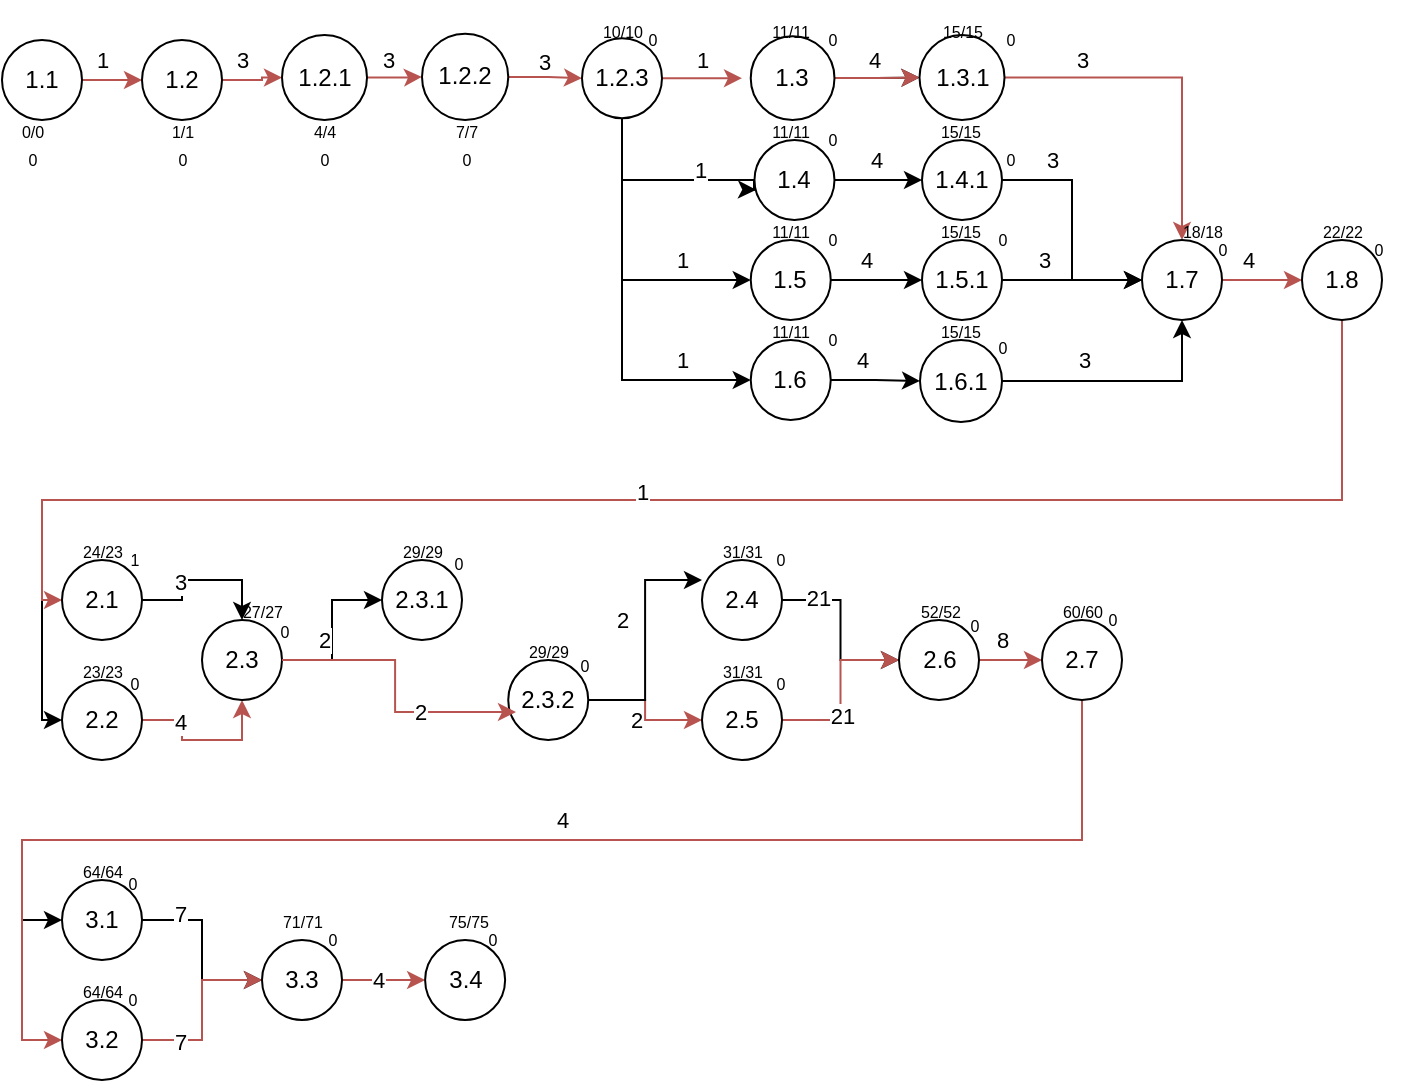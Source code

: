 <mxfile version="24.7.16">
  <diagram name="Página-1" id="_TZk-VBSfBG-fOWsmnnx">
    <mxGraphModel grid="1" page="1" gridSize="10" guides="1" tooltips="1" connect="1" arrows="1" fold="1" pageScale="1" pageWidth="827" pageHeight="1169" math="0" shadow="0">
      <root>
        <mxCell id="0" />
        <mxCell id="1" parent="0" />
        <mxCell id="JfAFxv9XHzVIEhKvCDaF-9" style="edgeStyle=orthogonalEdgeStyle;rounded=0;orthogonalLoop=1;jettySize=auto;html=1;entryX=0;entryY=0.5;entryDx=0;entryDy=0;fillColor=#f8cecc;strokeColor=#b85450;" edge="1" parent="1" source="JfAFxv9XHzVIEhKvCDaF-1" target="JfAFxv9XHzVIEhKvCDaF-2">
          <mxGeometry relative="1" as="geometry" />
        </mxCell>
        <mxCell id="1YkeTyR81IGIItmo_7Jy-1" value="1" style="edgeLabel;html=1;align=center;verticalAlign=middle;resizable=0;points=[];" connectable="0" vertex="1" parent="JfAFxv9XHzVIEhKvCDaF-9">
          <mxGeometry x="0.248" y="1" relative="1" as="geometry">
            <mxPoint x="-1" y="-9" as="offset" />
          </mxGeometry>
        </mxCell>
        <mxCell id="JfAFxv9XHzVIEhKvCDaF-1" value="1.1" style="ellipse;whiteSpace=wrap;html=1;aspect=fixed;" vertex="1" parent="1">
          <mxGeometry x="10" y="10" width="40" height="40" as="geometry" />
        </mxCell>
        <mxCell id="JfAFxv9XHzVIEhKvCDaF-13" style="edgeStyle=orthogonalEdgeStyle;rounded=0;orthogonalLoop=1;jettySize=auto;html=1;entryX=0;entryY=0.5;entryDx=0;entryDy=0;fillColor=#f8cecc;strokeColor=#b85450;" edge="1" parent="1" source="JfAFxv9XHzVIEhKvCDaF-2" target="JfAFxv9XHzVIEhKvCDaF-3">
          <mxGeometry relative="1" as="geometry" />
        </mxCell>
        <mxCell id="1YkeTyR81IGIItmo_7Jy-2" value="3" style="edgeLabel;html=1;align=center;verticalAlign=middle;resizable=0;points=[];" connectable="0" vertex="1" parent="JfAFxv9XHzVIEhKvCDaF-13">
          <mxGeometry x="-0.256" relative="1" as="geometry">
            <mxPoint x="-2" y="-10" as="offset" />
          </mxGeometry>
        </mxCell>
        <mxCell id="JfAFxv9XHzVIEhKvCDaF-2" value="1.2" style="ellipse;whiteSpace=wrap;html=1;aspect=fixed;" vertex="1" parent="1">
          <mxGeometry x="80" y="10" width="40" height="40" as="geometry" />
        </mxCell>
        <mxCell id="JfAFxv9XHzVIEhKvCDaF-11" style="edgeStyle=orthogonalEdgeStyle;rounded=0;orthogonalLoop=1;jettySize=auto;html=1;entryX=0;entryY=0.5;entryDx=0;entryDy=0;fillColor=#f8cecc;strokeColor=#b85450;" edge="1" parent="1" source="JfAFxv9XHzVIEhKvCDaF-3" target="JfAFxv9XHzVIEhKvCDaF-4">
          <mxGeometry relative="1" as="geometry" />
        </mxCell>
        <mxCell id="1YkeTyR81IGIItmo_7Jy-3" value="3" style="edgeLabel;html=1;align=center;verticalAlign=middle;resizable=0;points=[];" connectable="0" vertex="1" parent="JfAFxv9XHzVIEhKvCDaF-11">
          <mxGeometry x="-0.261" y="-1" relative="1" as="geometry">
            <mxPoint y="-10" as="offset" />
          </mxGeometry>
        </mxCell>
        <mxCell id="JfAFxv9XHzVIEhKvCDaF-3" value="1.2.1" style="ellipse;whiteSpace=wrap;html=1;aspect=fixed;" vertex="1" parent="1">
          <mxGeometry x="150" y="7.5" width="42.5" height="42.5" as="geometry" />
        </mxCell>
        <mxCell id="1YkeTyR81IGIItmo_7Jy-7" style="edgeStyle=orthogonalEdgeStyle;rounded=0;orthogonalLoop=1;jettySize=auto;html=1;entryX=0;entryY=0.5;entryDx=0;entryDy=0;fillColor=#f8cecc;strokeColor=#b85450;" edge="1" parent="1" source="JfAFxv9XHzVIEhKvCDaF-4" target="1YkeTyR81IGIItmo_7Jy-6">
          <mxGeometry relative="1" as="geometry" />
        </mxCell>
        <mxCell id="1YkeTyR81IGIItmo_7Jy-54" value="3" style="edgeLabel;html=1;align=center;verticalAlign=middle;resizable=0;points=[];" connectable="0" vertex="1" parent="1YkeTyR81IGIItmo_7Jy-7">
          <mxGeometry x="0.042" y="6" relative="1" as="geometry">
            <mxPoint x="-2" y="-2" as="offset" />
          </mxGeometry>
        </mxCell>
        <mxCell id="JfAFxv9XHzVIEhKvCDaF-4" value="1.2.2" style="ellipse;whiteSpace=wrap;html=1;aspect=fixed;" vertex="1" parent="1">
          <mxGeometry x="220" y="6.88" width="43.12" height="43.12" as="geometry" />
        </mxCell>
        <mxCell id="JfAFxv9XHzVIEhKvCDaF-26" style="edgeStyle=orthogonalEdgeStyle;rounded=0;orthogonalLoop=1;jettySize=auto;html=1;" edge="1" parent="1" source="JfAFxv9XHzVIEhKvCDaF-5" target="JfAFxv9XHzVIEhKvCDaF-20">
          <mxGeometry relative="1" as="geometry" />
        </mxCell>
        <mxCell id="JfAFxv9XHzVIEhKvCDaF-28" style="edgeStyle=orthogonalEdgeStyle;rounded=0;orthogonalLoop=1;jettySize=auto;html=1;entryX=0;entryY=0.5;entryDx=0;entryDy=0;" edge="1" parent="1" source="JfAFxv9XHzVIEhKvCDaF-6" target="JfAFxv9XHzVIEhKvCDaF-27">
          <mxGeometry relative="1" as="geometry" />
        </mxCell>
        <mxCell id="1YkeTyR81IGIItmo_7Jy-19" value="4" style="edgeLabel;html=1;align=center;verticalAlign=middle;resizable=0;points=[];" connectable="0" vertex="1" parent="JfAFxv9XHzVIEhKvCDaF-28">
          <mxGeometry x="-0.061" y="1" relative="1" as="geometry">
            <mxPoint y="-9" as="offset" />
          </mxGeometry>
        </mxCell>
        <mxCell id="JfAFxv9XHzVIEhKvCDaF-6" value="1.4" style="ellipse;whiteSpace=wrap;html=1;aspect=fixed;" vertex="1" parent="1">
          <mxGeometry x="386.24" y="60" width="40" height="40" as="geometry" />
        </mxCell>
        <mxCell id="JfAFxv9XHzVIEhKvCDaF-24" style="edgeStyle=orthogonalEdgeStyle;rounded=0;orthogonalLoop=1;jettySize=auto;html=1;entryX=0;entryY=0.5;entryDx=0;entryDy=0;" edge="1" parent="1" source="JfAFxv9XHzVIEhKvCDaF-7" target="JfAFxv9XHzVIEhKvCDaF-21">
          <mxGeometry relative="1" as="geometry" />
        </mxCell>
        <mxCell id="1YkeTyR81IGIItmo_7Jy-20" value="4" style="edgeLabel;html=1;align=center;verticalAlign=middle;resizable=0;points=[];" connectable="0" vertex="1" parent="JfAFxv9XHzVIEhKvCDaF-24">
          <mxGeometry x="-0.259" y="1" relative="1" as="geometry">
            <mxPoint y="-9" as="offset" />
          </mxGeometry>
        </mxCell>
        <mxCell id="JfAFxv9XHzVIEhKvCDaF-7" value="1.5" style="ellipse;whiteSpace=wrap;html=1;aspect=fixed;" vertex="1" parent="1">
          <mxGeometry x="384.37" y="110" width="40" height="40" as="geometry" />
        </mxCell>
        <mxCell id="JfAFxv9XHzVIEhKvCDaF-25" style="edgeStyle=orthogonalEdgeStyle;rounded=0;orthogonalLoop=1;jettySize=auto;html=1;entryX=0;entryY=0.5;entryDx=0;entryDy=0;" edge="1" parent="1" source="JfAFxv9XHzVIEhKvCDaF-18" target="JfAFxv9XHzVIEhKvCDaF-22">
          <mxGeometry relative="1" as="geometry" />
        </mxCell>
        <mxCell id="1YkeTyR81IGIItmo_7Jy-21" value="4" style="edgeLabel;html=1;align=center;verticalAlign=middle;resizable=0;points=[];" connectable="0" vertex="1" parent="JfAFxv9XHzVIEhKvCDaF-25">
          <mxGeometry x="-0.312" relative="1" as="geometry">
            <mxPoint y="-10" as="offset" />
          </mxGeometry>
        </mxCell>
        <mxCell id="JfAFxv9XHzVIEhKvCDaF-18" value="1.6" style="ellipse;whiteSpace=wrap;html=1;aspect=fixed;" vertex="1" parent="1">
          <mxGeometry x="384.37" y="160" width="40" height="40" as="geometry" />
        </mxCell>
        <mxCell id="JfAFxv9XHzVIEhKvCDaF-30" style="edgeStyle=orthogonalEdgeStyle;rounded=0;orthogonalLoop=1;jettySize=auto;html=1;entryX=0.5;entryY=0;entryDx=0;entryDy=0;fillColor=#f8cecc;strokeColor=#b85450;" edge="1" parent="1" source="JfAFxv9XHzVIEhKvCDaF-20" target="JfAFxv9XHzVIEhKvCDaF-29">
          <mxGeometry relative="1" as="geometry" />
        </mxCell>
        <mxCell id="1YkeTyR81IGIItmo_7Jy-22" value="3" style="edgeLabel;html=1;align=center;verticalAlign=middle;resizable=0;points=[];" connectable="0" vertex="1" parent="JfAFxv9XHzVIEhKvCDaF-30">
          <mxGeometry x="-0.541" relative="1" as="geometry">
            <mxPoint x="-1" y="-9" as="offset" />
          </mxGeometry>
        </mxCell>
        <mxCell id="JfAFxv9XHzVIEhKvCDaF-32" style="edgeStyle=orthogonalEdgeStyle;rounded=0;orthogonalLoop=1;jettySize=auto;html=1;entryX=0;entryY=0.5;entryDx=0;entryDy=0;" edge="1" parent="1" source="JfAFxv9XHzVIEhKvCDaF-21" target="JfAFxv9XHzVIEhKvCDaF-29">
          <mxGeometry relative="1" as="geometry" />
        </mxCell>
        <mxCell id="1YkeTyR81IGIItmo_7Jy-24" value="3" style="edgeLabel;html=1;align=center;verticalAlign=middle;resizable=0;points=[];" connectable="0" vertex="1" parent="JfAFxv9XHzVIEhKvCDaF-32">
          <mxGeometry x="-0.323" y="1" relative="1" as="geometry">
            <mxPoint x="-3" y="-9" as="offset" />
          </mxGeometry>
        </mxCell>
        <mxCell id="JfAFxv9XHzVIEhKvCDaF-21" value="1.5.1" style="ellipse;whiteSpace=wrap;html=1;aspect=fixed;" vertex="1" parent="1">
          <mxGeometry x="470" y="110" width="40" height="40" as="geometry" />
        </mxCell>
        <mxCell id="JfAFxv9XHzVIEhKvCDaF-33" style="edgeStyle=orthogonalEdgeStyle;rounded=0;orthogonalLoop=1;jettySize=auto;html=1;" edge="1" parent="1" source="JfAFxv9XHzVIEhKvCDaF-22" target="JfAFxv9XHzVIEhKvCDaF-29">
          <mxGeometry relative="1" as="geometry" />
        </mxCell>
        <mxCell id="1YkeTyR81IGIItmo_7Jy-25" value="3" style="edgeLabel;html=1;align=center;verticalAlign=middle;resizable=0;points=[];" connectable="0" vertex="1" parent="JfAFxv9XHzVIEhKvCDaF-33">
          <mxGeometry x="-0.378" y="2" relative="1" as="geometry">
            <mxPoint x="3" y="-9" as="offset" />
          </mxGeometry>
        </mxCell>
        <mxCell id="JfAFxv9XHzVIEhKvCDaF-22" value="1.6.1" style="ellipse;whiteSpace=wrap;html=1;aspect=fixed;" vertex="1" parent="1">
          <mxGeometry x="469" y="160" width="41" height="41" as="geometry" />
        </mxCell>
        <mxCell id="JfAFxv9XHzVIEhKvCDaF-31" style="edgeStyle=orthogonalEdgeStyle;rounded=0;orthogonalLoop=1;jettySize=auto;html=1;entryX=0;entryY=0.5;entryDx=0;entryDy=0;" edge="1" parent="1" source="JfAFxv9XHzVIEhKvCDaF-27" target="JfAFxv9XHzVIEhKvCDaF-29">
          <mxGeometry relative="1" as="geometry" />
        </mxCell>
        <mxCell id="1YkeTyR81IGIItmo_7Jy-23" value="3" style="edgeLabel;html=1;align=center;verticalAlign=middle;resizable=0;points=[];" connectable="0" vertex="1" parent="JfAFxv9XHzVIEhKvCDaF-31">
          <mxGeometry x="-0.594" y="1" relative="1" as="geometry">
            <mxPoint y="-9" as="offset" />
          </mxGeometry>
        </mxCell>
        <mxCell id="JfAFxv9XHzVIEhKvCDaF-27" value="1.4.1" style="ellipse;whiteSpace=wrap;html=1;aspect=fixed;" vertex="1" parent="1">
          <mxGeometry x="470" y="60" width="40" height="40" as="geometry" />
        </mxCell>
        <mxCell id="JfAFxv9XHzVIEhKvCDaF-42" style="edgeStyle=orthogonalEdgeStyle;rounded=0;orthogonalLoop=1;jettySize=auto;html=1;entryX=0;entryY=0.5;entryDx=0;entryDy=0;fillColor=#f8cecc;strokeColor=#b85450;" edge="1" parent="1" source="JfAFxv9XHzVIEhKvCDaF-29" target="JfAFxv9XHzVIEhKvCDaF-34">
          <mxGeometry relative="1" as="geometry" />
        </mxCell>
        <mxCell id="1YkeTyR81IGIItmo_7Jy-26" value="4" style="edgeLabel;html=1;align=center;verticalAlign=middle;resizable=0;points=[];" connectable="0" vertex="1" parent="JfAFxv9XHzVIEhKvCDaF-42">
          <mxGeometry x="-0.385" y="2" relative="1" as="geometry">
            <mxPoint y="-8" as="offset" />
          </mxGeometry>
        </mxCell>
        <mxCell id="JfAFxv9XHzVIEhKvCDaF-29" value="1.7" style="ellipse;whiteSpace=wrap;html=1;aspect=fixed;" vertex="1" parent="1">
          <mxGeometry x="580" y="110" width="40" height="40" as="geometry" />
        </mxCell>
        <mxCell id="JfAFxv9XHzVIEhKvCDaF-46" style="edgeStyle=orthogonalEdgeStyle;rounded=0;orthogonalLoop=1;jettySize=auto;html=1;" edge="1" parent="1" source="JfAFxv9XHzVIEhKvCDaF-34" target="JfAFxv9XHzVIEhKvCDaF-45">
          <mxGeometry relative="1" as="geometry">
            <Array as="points">
              <mxPoint x="680" y="240" />
              <mxPoint x="30" y="240" />
            </Array>
          </mxGeometry>
        </mxCell>
        <mxCell id="JfAFxv9XHzVIEhKvCDaF-47" style="edgeStyle=orthogonalEdgeStyle;rounded=0;orthogonalLoop=1;jettySize=auto;html=1;entryX=0;entryY=0.5;entryDx=0;entryDy=0;fillColor=#f8cecc;strokeColor=#b85450;" edge="1" parent="1" source="JfAFxv9XHzVIEhKvCDaF-34" target="JfAFxv9XHzVIEhKvCDaF-43">
          <mxGeometry relative="1" as="geometry">
            <Array as="points">
              <mxPoint x="680" y="240" />
              <mxPoint x="30" y="240" />
              <mxPoint x="30" y="290" />
            </Array>
          </mxGeometry>
        </mxCell>
        <mxCell id="1YkeTyR81IGIItmo_7Jy-27" value="1" style="edgeLabel;html=1;align=center;verticalAlign=middle;resizable=0;points=[];" connectable="0" vertex="1" parent="JfAFxv9XHzVIEhKvCDaF-47">
          <mxGeometry x="-0.055" y="-4" relative="1" as="geometry">
            <mxPoint x="-62" as="offset" />
          </mxGeometry>
        </mxCell>
        <mxCell id="JfAFxv9XHzVIEhKvCDaF-34" value="1.8" style="ellipse;whiteSpace=wrap;html=1;aspect=fixed;" vertex="1" parent="1">
          <mxGeometry x="660" y="110" width="40" height="40" as="geometry" />
        </mxCell>
        <mxCell id="JfAFxv9XHzVIEhKvCDaF-39" value="" style="edgeStyle=orthogonalEdgeStyle;rounded=0;orthogonalLoop=1;jettySize=auto;html=1;entryX=0;entryY=0.5;entryDx=0;entryDy=0;fillColor=#f8cecc;strokeColor=#b85450;" edge="1" parent="1" source="JfAFxv9XHzVIEhKvCDaF-5" target="JfAFxv9XHzVIEhKvCDaF-20">
          <mxGeometry relative="1" as="geometry">
            <mxPoint x="345" y="31" as="sourcePoint" />
            <mxPoint x="499" y="95" as="targetPoint" />
          </mxGeometry>
        </mxCell>
        <mxCell id="1YkeTyR81IGIItmo_7Jy-18" value="4" style="edgeLabel;html=1;align=center;verticalAlign=middle;resizable=0;points=[];" connectable="0" vertex="1" parent="JfAFxv9XHzVIEhKvCDaF-39">
          <mxGeometry x="-0.071" y="-2" relative="1" as="geometry">
            <mxPoint y="-11" as="offset" />
          </mxGeometry>
        </mxCell>
        <mxCell id="JfAFxv9XHzVIEhKvCDaF-20" value="1.3.1" style="ellipse;whiteSpace=wrap;html=1;aspect=fixed;" vertex="1" parent="1">
          <mxGeometry x="468.75" y="7.5" width="42.5" height="42.5" as="geometry" />
        </mxCell>
        <mxCell id="JfAFxv9XHzVIEhKvCDaF-49" style="edgeStyle=orthogonalEdgeStyle;rounded=0;orthogonalLoop=1;jettySize=auto;html=1;entryX=0.5;entryY=0;entryDx=0;entryDy=0;" edge="1" parent="1" source="JfAFxv9XHzVIEhKvCDaF-43" target="JfAFxv9XHzVIEhKvCDaF-48">
          <mxGeometry relative="1" as="geometry" />
        </mxCell>
        <mxCell id="1YkeTyR81IGIItmo_7Jy-29" value="3" style="edgeLabel;html=1;align=center;verticalAlign=middle;resizable=0;points=[];" connectable="0" vertex="1" parent="JfAFxv9XHzVIEhKvCDaF-49">
          <mxGeometry x="-0.278" y="1" relative="1" as="geometry">
            <mxPoint as="offset" />
          </mxGeometry>
        </mxCell>
        <mxCell id="JfAFxv9XHzVIEhKvCDaF-43" value="2.1" style="ellipse;whiteSpace=wrap;html=1;aspect=fixed;" vertex="1" parent="1">
          <mxGeometry x="40" y="270" width="40" height="40" as="geometry" />
        </mxCell>
        <mxCell id="JfAFxv9XHzVIEhKvCDaF-50" style="edgeStyle=orthogonalEdgeStyle;rounded=0;orthogonalLoop=1;jettySize=auto;html=1;entryX=0.5;entryY=1;entryDx=0;entryDy=0;fillColor=#f8cecc;strokeColor=#b85450;" edge="1" parent="1" source="JfAFxv9XHzVIEhKvCDaF-45" target="JfAFxv9XHzVIEhKvCDaF-48">
          <mxGeometry relative="1" as="geometry" />
        </mxCell>
        <mxCell id="1YkeTyR81IGIItmo_7Jy-30" value="4" style="edgeLabel;html=1;align=center;verticalAlign=middle;resizable=0;points=[];" connectable="0" vertex="1" parent="JfAFxv9XHzVIEhKvCDaF-50">
          <mxGeometry x="-0.482" y="-1" relative="1" as="geometry">
            <mxPoint as="offset" />
          </mxGeometry>
        </mxCell>
        <mxCell id="JfAFxv9XHzVIEhKvCDaF-45" value="2.2" style="ellipse;whiteSpace=wrap;html=1;aspect=fixed;" vertex="1" parent="1">
          <mxGeometry x="40" y="330" width="40" height="40" as="geometry" />
        </mxCell>
        <mxCell id="JfAFxv9XHzVIEhKvCDaF-52" style="edgeStyle=orthogonalEdgeStyle;rounded=0;orthogonalLoop=1;jettySize=auto;html=1;entryX=0;entryY=0.5;entryDx=0;entryDy=0;" edge="1" parent="1" source="JfAFxv9XHzVIEhKvCDaF-48" target="JfAFxv9XHzVIEhKvCDaF-51">
          <mxGeometry relative="1" as="geometry" />
        </mxCell>
        <mxCell id="JfAFxv9XHzVIEhKvCDaF-48" value="2.3" style="ellipse;whiteSpace=wrap;html=1;aspect=fixed;" vertex="1" parent="1">
          <mxGeometry x="110" y="300" width="40" height="40" as="geometry" />
        </mxCell>
        <mxCell id="JfAFxv9XHzVIEhKvCDaF-51" value="2.3.1" style="ellipse;whiteSpace=wrap;html=1;aspect=fixed;" vertex="1" parent="1">
          <mxGeometry x="200" y="270" width="40" height="40" as="geometry" />
        </mxCell>
        <mxCell id="1YkeTyR81IGIItmo_7Jy-38" style="edgeStyle=orthogonalEdgeStyle;rounded=0;orthogonalLoop=1;jettySize=auto;html=1;entryX=0;entryY=0.5;entryDx=0;entryDy=0;fillColor=#f8cecc;strokeColor=#b85450;" edge="1" parent="1" source="JfAFxv9XHzVIEhKvCDaF-53" target="JfAFxv9XHzVIEhKvCDaF-58">
          <mxGeometry relative="1" as="geometry" />
        </mxCell>
        <mxCell id="1YkeTyR81IGIItmo_7Jy-39" value="2" style="edgeLabel;html=1;align=center;verticalAlign=middle;resizable=0;points=[];" connectable="0" vertex="1" parent="1YkeTyR81IGIItmo_7Jy-38">
          <mxGeometry x="-0.296" y="-1" relative="1" as="geometry">
            <mxPoint y="9" as="offset" />
          </mxGeometry>
        </mxCell>
        <mxCell id="JfAFxv9XHzVIEhKvCDaF-53" value="2.3.2" style="ellipse;whiteSpace=wrap;html=1;aspect=fixed;" vertex="1" parent="1">
          <mxGeometry x="263.12" y="320" width="40" height="40" as="geometry" />
        </mxCell>
        <mxCell id="JfAFxv9XHzVIEhKvCDaF-54" style="edgeStyle=orthogonalEdgeStyle;rounded=0;orthogonalLoop=1;jettySize=auto;html=1;entryX=0.097;entryY=0.65;entryDx=0;entryDy=0;entryPerimeter=0;fillColor=#f8cecc;strokeColor=#b85450;" edge="1" parent="1" source="JfAFxv9XHzVIEhKvCDaF-48" target="JfAFxv9XHzVIEhKvCDaF-53">
          <mxGeometry relative="1" as="geometry" />
        </mxCell>
        <mxCell id="1YkeTyR81IGIItmo_7Jy-31" value="2" style="edgeLabel;html=1;align=center;verticalAlign=middle;resizable=0;points=[];" connectable="0" vertex="1" parent="JfAFxv9XHzVIEhKvCDaF-54">
          <mxGeometry x="-0.596" y="2" relative="1" as="geometry">
            <mxPoint x="-8" y="-8" as="offset" />
          </mxGeometry>
        </mxCell>
        <mxCell id="1YkeTyR81IGIItmo_7Jy-45" value="2" style="edgeLabel;html=1;align=center;verticalAlign=middle;resizable=0;points=[];" connectable="0" vertex="1" parent="JfAFxv9XHzVIEhKvCDaF-54">
          <mxGeometry x="0.322" relative="1" as="geometry">
            <mxPoint as="offset" />
          </mxGeometry>
        </mxCell>
        <mxCell id="JfAFxv9XHzVIEhKvCDaF-62" style="edgeStyle=orthogonalEdgeStyle;rounded=0;orthogonalLoop=1;jettySize=auto;html=1;entryX=0;entryY=0.5;entryDx=0;entryDy=0;" edge="1" parent="1" source="JfAFxv9XHzVIEhKvCDaF-57" target="JfAFxv9XHzVIEhKvCDaF-61">
          <mxGeometry relative="1" as="geometry" />
        </mxCell>
        <mxCell id="1YkeTyR81IGIItmo_7Jy-42" value="21" style="edgeLabel;html=1;align=center;verticalAlign=middle;resizable=0;points=[];" connectable="0" vertex="1" parent="JfAFxv9XHzVIEhKvCDaF-62">
          <mxGeometry x="-0.597" y="1" relative="1" as="geometry">
            <mxPoint as="offset" />
          </mxGeometry>
        </mxCell>
        <mxCell id="JfAFxv9XHzVIEhKvCDaF-57" value="2.4" style="ellipse;whiteSpace=wrap;html=1;aspect=fixed;" vertex="1" parent="1">
          <mxGeometry x="360" y="270" width="40" height="40" as="geometry" />
        </mxCell>
        <mxCell id="JfAFxv9XHzVIEhKvCDaF-64" style="edgeStyle=orthogonalEdgeStyle;rounded=0;orthogonalLoop=1;jettySize=auto;html=1;entryX=0;entryY=0.5;entryDx=0;entryDy=0;fillColor=#f8cecc;strokeColor=#b85450;" edge="1" parent="1" source="JfAFxv9XHzVIEhKvCDaF-58" target="JfAFxv9XHzVIEhKvCDaF-61">
          <mxGeometry relative="1" as="geometry" />
        </mxCell>
        <mxCell id="1YkeTyR81IGIItmo_7Jy-43" value="21" style="edgeLabel;html=1;align=center;verticalAlign=middle;resizable=0;points=[];" connectable="0" vertex="1" parent="JfAFxv9XHzVIEhKvCDaF-64">
          <mxGeometry x="-0.278" relative="1" as="geometry">
            <mxPoint as="offset" />
          </mxGeometry>
        </mxCell>
        <mxCell id="JfAFxv9XHzVIEhKvCDaF-58" value="2.5" style="ellipse;whiteSpace=wrap;html=1;aspect=fixed;" vertex="1" parent="1">
          <mxGeometry x="360" y="330" width="40" height="40" as="geometry" />
        </mxCell>
        <mxCell id="JfAFxv9XHzVIEhKvCDaF-66" style="edgeStyle=orthogonalEdgeStyle;rounded=0;orthogonalLoop=1;jettySize=auto;html=1;entryX=0;entryY=0.5;entryDx=0;entryDy=0;fillColor=#f8cecc;strokeColor=#b85450;" edge="1" parent="1" source="JfAFxv9XHzVIEhKvCDaF-61" target="JfAFxv9XHzVIEhKvCDaF-65">
          <mxGeometry relative="1" as="geometry" />
        </mxCell>
        <mxCell id="1YkeTyR81IGIItmo_7Jy-44" value="8" style="edgeLabel;html=1;align=center;verticalAlign=middle;resizable=0;points=[];" connectable="0" vertex="1" parent="JfAFxv9XHzVIEhKvCDaF-66">
          <mxGeometry x="-0.545" relative="1" as="geometry">
            <mxPoint y="-10" as="offset" />
          </mxGeometry>
        </mxCell>
        <mxCell id="JfAFxv9XHzVIEhKvCDaF-61" value="2.6" style="ellipse;whiteSpace=wrap;html=1;aspect=fixed;" vertex="1" parent="1">
          <mxGeometry x="458.5" y="300" width="40" height="40" as="geometry" />
        </mxCell>
        <mxCell id="JfAFxv9XHzVIEhKvCDaF-70" style="edgeStyle=orthogonalEdgeStyle;rounded=0;orthogonalLoop=1;jettySize=auto;html=1;entryX=0;entryY=0.5;entryDx=0;entryDy=0;" edge="1" parent="1" source="JfAFxv9XHzVIEhKvCDaF-65" target="JfAFxv9XHzVIEhKvCDaF-67">
          <mxGeometry relative="1" as="geometry">
            <Array as="points">
              <mxPoint x="550" y="410" />
              <mxPoint x="20" y="410" />
              <mxPoint x="20" y="450" />
            </Array>
          </mxGeometry>
        </mxCell>
        <mxCell id="JfAFxv9XHzVIEhKvCDaF-71" style="edgeStyle=orthogonalEdgeStyle;rounded=0;orthogonalLoop=1;jettySize=auto;html=1;entryX=0;entryY=0.5;entryDx=0;entryDy=0;fillColor=#f8cecc;strokeColor=#b85450;" edge="1" parent="1" source="JfAFxv9XHzVIEhKvCDaF-65" target="JfAFxv9XHzVIEhKvCDaF-68">
          <mxGeometry relative="1" as="geometry">
            <Array as="points">
              <mxPoint x="550" y="410" />
              <mxPoint x="20" y="410" />
              <mxPoint x="20" y="510" />
            </Array>
          </mxGeometry>
        </mxCell>
        <mxCell id="1YkeTyR81IGIItmo_7Jy-46" value="4" style="edgeLabel;html=1;align=center;verticalAlign=middle;resizable=0;points=[];" connectable="0" vertex="1" parent="JfAFxv9XHzVIEhKvCDaF-71">
          <mxGeometry x="-0.074" y="-1" relative="1" as="geometry">
            <mxPoint x="3" y="-9" as="offset" />
          </mxGeometry>
        </mxCell>
        <mxCell id="JfAFxv9XHzVIEhKvCDaF-65" value="2.7" style="ellipse;whiteSpace=wrap;html=1;aspect=fixed;" vertex="1" parent="1">
          <mxGeometry x="530" y="300" width="40" height="40" as="geometry" />
        </mxCell>
        <mxCell id="JfAFxv9XHzVIEhKvCDaF-72" style="edgeStyle=orthogonalEdgeStyle;rounded=0;orthogonalLoop=1;jettySize=auto;html=1;entryX=0;entryY=0.5;entryDx=0;entryDy=0;" edge="1" parent="1" source="JfAFxv9XHzVIEhKvCDaF-67" target="JfAFxv9XHzVIEhKvCDaF-69">
          <mxGeometry relative="1" as="geometry" />
        </mxCell>
        <mxCell id="1YkeTyR81IGIItmo_7Jy-47" value="7" style="edgeLabel;html=1;align=center;verticalAlign=middle;resizable=0;points=[];" connectable="0" vertex="1" parent="JfAFxv9XHzVIEhKvCDaF-72">
          <mxGeometry x="-0.589" y="3" relative="1" as="geometry">
            <mxPoint as="offset" />
          </mxGeometry>
        </mxCell>
        <mxCell id="JfAFxv9XHzVIEhKvCDaF-67" value="3.1" style="ellipse;whiteSpace=wrap;html=1;aspect=fixed;" vertex="1" parent="1">
          <mxGeometry x="40" y="430" width="40" height="40" as="geometry" />
        </mxCell>
        <mxCell id="JfAFxv9XHzVIEhKvCDaF-73" style="edgeStyle=orthogonalEdgeStyle;rounded=0;orthogonalLoop=1;jettySize=auto;html=1;entryX=0;entryY=0.5;entryDx=0;entryDy=0;fillColor=#f8cecc;strokeColor=#b85450;" edge="1" parent="1" source="JfAFxv9XHzVIEhKvCDaF-68" target="JfAFxv9XHzVIEhKvCDaF-69">
          <mxGeometry relative="1" as="geometry" />
        </mxCell>
        <mxCell id="1YkeTyR81IGIItmo_7Jy-48" value="7" style="edgeLabel;html=1;align=center;verticalAlign=middle;resizable=0;points=[];" connectable="0" vertex="1" parent="JfAFxv9XHzVIEhKvCDaF-73">
          <mxGeometry x="-0.573" y="-1" relative="1" as="geometry">
            <mxPoint as="offset" />
          </mxGeometry>
        </mxCell>
        <mxCell id="JfAFxv9XHzVIEhKvCDaF-68" value="3.2" style="ellipse;whiteSpace=wrap;html=1;aspect=fixed;" vertex="1" parent="1">
          <mxGeometry x="40" y="490" width="40" height="40" as="geometry" />
        </mxCell>
        <mxCell id="JfAFxv9XHzVIEhKvCDaF-75" style="edgeStyle=orthogonalEdgeStyle;rounded=0;orthogonalLoop=1;jettySize=auto;html=1;entryX=0;entryY=0.5;entryDx=0;entryDy=0;fillColor=#f8cecc;strokeColor=#b85450;" edge="1" parent="1" source="JfAFxv9XHzVIEhKvCDaF-69" target="JfAFxv9XHzVIEhKvCDaF-74">
          <mxGeometry relative="1" as="geometry" />
        </mxCell>
        <mxCell id="1YkeTyR81IGIItmo_7Jy-49" value="4" style="edgeLabel;html=1;align=center;verticalAlign=middle;resizable=0;points=[];" connectable="0" vertex="1" parent="JfAFxv9XHzVIEhKvCDaF-75">
          <mxGeometry x="-0.142" relative="1" as="geometry">
            <mxPoint as="offset" />
          </mxGeometry>
        </mxCell>
        <mxCell id="JfAFxv9XHzVIEhKvCDaF-69" value="3.3" style="ellipse;whiteSpace=wrap;html=1;aspect=fixed;" vertex="1" parent="1">
          <mxGeometry x="140" y="460" width="40" height="40" as="geometry" />
        </mxCell>
        <mxCell id="JfAFxv9XHzVIEhKvCDaF-74" value="3.4" style="ellipse;whiteSpace=wrap;html=1;aspect=fixed;" vertex="1" parent="1">
          <mxGeometry x="221.56" y="460" width="40" height="40" as="geometry" />
        </mxCell>
        <mxCell id="JfAFxv9XHzVIEhKvCDaF-5" value="1.3" style="ellipse;whiteSpace=wrap;html=1;aspect=fixed;" vertex="1" parent="1">
          <mxGeometry x="384.37" y="8.13" width="41.87" height="41.87" as="geometry" />
        </mxCell>
        <mxCell id="1YkeTyR81IGIItmo_7Jy-9" style="edgeStyle=orthogonalEdgeStyle;rounded=0;orthogonalLoop=1;jettySize=auto;html=1;fillColor=#f8cecc;strokeColor=#b85450;" edge="1" parent="1" source="1YkeTyR81IGIItmo_7Jy-6">
          <mxGeometry relative="1" as="geometry">
            <mxPoint x="380.0" y="29.07" as="targetPoint" />
          </mxGeometry>
        </mxCell>
        <mxCell id="1YkeTyR81IGIItmo_7Jy-10" value="1" style="edgeLabel;html=1;align=center;verticalAlign=middle;resizable=0;points=[];" connectable="0" vertex="1" parent="1YkeTyR81IGIItmo_7Jy-9">
          <mxGeometry x="0.043" relative="1" as="geometry">
            <mxPoint x="-1" y="-10" as="offset" />
          </mxGeometry>
        </mxCell>
        <mxCell id="1YkeTyR81IGIItmo_7Jy-13" style="edgeStyle=orthogonalEdgeStyle;rounded=0;orthogonalLoop=1;jettySize=auto;html=1;entryX=0;entryY=0.5;entryDx=0;entryDy=0;" edge="1" parent="1" source="1YkeTyR81IGIItmo_7Jy-6" target="JfAFxv9XHzVIEhKvCDaF-7">
          <mxGeometry relative="1" as="geometry">
            <Array as="points">
              <mxPoint x="320" y="130" />
            </Array>
          </mxGeometry>
        </mxCell>
        <mxCell id="1YkeTyR81IGIItmo_7Jy-15" value="1" style="edgeLabel;html=1;align=center;verticalAlign=middle;resizable=0;points=[];" connectable="0" vertex="1" parent="1YkeTyR81IGIItmo_7Jy-13">
          <mxGeometry x="0.511" y="3" relative="1" as="geometry">
            <mxPoint x="1" y="-7" as="offset" />
          </mxGeometry>
        </mxCell>
        <mxCell id="1YkeTyR81IGIItmo_7Jy-14" style="edgeStyle=orthogonalEdgeStyle;rounded=0;orthogonalLoop=1;jettySize=auto;html=1;entryX=0;entryY=0.5;entryDx=0;entryDy=0;" edge="1" parent="1" source="1YkeTyR81IGIItmo_7Jy-6" target="JfAFxv9XHzVIEhKvCDaF-18">
          <mxGeometry relative="1" as="geometry">
            <Array as="points">
              <mxPoint x="320" y="180" />
            </Array>
          </mxGeometry>
        </mxCell>
        <mxCell id="1YkeTyR81IGIItmo_7Jy-16" value="1" style="edgeLabel;html=1;align=center;verticalAlign=middle;resizable=0;points=[];" connectable="0" vertex="1" parent="1YkeTyR81IGIItmo_7Jy-14">
          <mxGeometry x="0.651" y="2" relative="1" as="geometry">
            <mxPoint y="-8" as="offset" />
          </mxGeometry>
        </mxCell>
        <mxCell id="1YkeTyR81IGIItmo_7Jy-6" value="1.2.3" style="ellipse;whiteSpace=wrap;html=1;aspect=fixed;" vertex="1" parent="1">
          <mxGeometry x="300" y="9.07" width="40" height="40" as="geometry" />
        </mxCell>
        <mxCell id="1YkeTyR81IGIItmo_7Jy-12" value="1" style="edgeStyle=orthogonalEdgeStyle;rounded=0;orthogonalLoop=1;jettySize=auto;html=1;entryX=0.02;entryY=0.623;entryDx=0;entryDy=0;entryPerimeter=0;" edge="1" parent="1" source="1YkeTyR81IGIItmo_7Jy-6" target="JfAFxv9XHzVIEhKvCDaF-6">
          <mxGeometry x="0.355" y="5" relative="1" as="geometry">
            <Array as="points">
              <mxPoint x="320" y="80" />
              <mxPoint x="386" y="80" />
            </Array>
            <mxPoint as="offset" />
          </mxGeometry>
        </mxCell>
        <mxCell id="1YkeTyR81IGIItmo_7Jy-40" style="edgeStyle=orthogonalEdgeStyle;rounded=0;orthogonalLoop=1;jettySize=auto;html=1;entryX=0;entryY=0.25;entryDx=0;entryDy=0;entryPerimeter=0;" edge="1" parent="1" source="JfAFxv9XHzVIEhKvCDaF-53" target="JfAFxv9XHzVIEhKvCDaF-57">
          <mxGeometry relative="1" as="geometry" />
        </mxCell>
        <mxCell id="1YkeTyR81IGIItmo_7Jy-41" value="2" style="edgeLabel;html=1;align=center;verticalAlign=middle;resizable=0;points=[];" connectable="0" vertex="1" parent="1YkeTyR81IGIItmo_7Jy-40">
          <mxGeometry x="0.117" relative="1" as="geometry">
            <mxPoint x="-12" y="-3" as="offset" />
          </mxGeometry>
        </mxCell>
        <mxCell id="1YkeTyR81IGIItmo_7Jy-50" value="&lt;font style=&quot;font-size: 8px;&quot;&gt;0/0&lt;/font&gt;" style="text;html=1;align=center;verticalAlign=middle;resizable=0;points=[];autosize=1;strokeColor=none;fillColor=none;" vertex="1" parent="1">
          <mxGeometry x="10" y="40" width="30" height="30" as="geometry" />
        </mxCell>
        <mxCell id="1YkeTyR81IGIItmo_7Jy-51" value="&lt;font style=&quot;font-size: 8px;&quot;&gt;1/1&lt;/font&gt;" style="text;html=1;align=center;verticalAlign=middle;resizable=0;points=[];autosize=1;strokeColor=none;fillColor=none;" vertex="1" parent="1">
          <mxGeometry x="85" y="40" width="30" height="30" as="geometry" />
        </mxCell>
        <mxCell id="1YkeTyR81IGIItmo_7Jy-52" value="&lt;font style=&quot;font-size: 8px;&quot;&gt;4/4&lt;/font&gt;" style="text;html=1;align=center;verticalAlign=middle;resizable=0;points=[];autosize=1;strokeColor=none;fillColor=none;" vertex="1" parent="1">
          <mxGeometry x="156.25" y="40" width="30" height="30" as="geometry" />
        </mxCell>
        <mxCell id="1YkeTyR81IGIItmo_7Jy-53" value="&lt;font style=&quot;font-size: 8px;&quot;&gt;7/7&lt;/font&gt;" style="text;html=1;align=center;verticalAlign=middle;resizable=0;points=[];autosize=1;strokeColor=none;fillColor=none;" vertex="1" parent="1">
          <mxGeometry x="226.56" y="40" width="30" height="30" as="geometry" />
        </mxCell>
        <mxCell id="1YkeTyR81IGIItmo_7Jy-55" value="&lt;font style=&quot;font-size: 8px;&quot;&gt;10/10&lt;/font&gt;" style="text;html=1;align=center;verticalAlign=middle;resizable=0;points=[];autosize=1;strokeColor=none;fillColor=none;" vertex="1" parent="1">
          <mxGeometry x="300" y="-10" width="40" height="30" as="geometry" />
        </mxCell>
        <mxCell id="1YkeTyR81IGIItmo_7Jy-56" value="&lt;font style=&quot;font-size: 8px;&quot;&gt;11/11&lt;/font&gt;" style="text;html=1;align=center;verticalAlign=middle;resizable=0;points=[];autosize=1;strokeColor=none;fillColor=none;" vertex="1" parent="1">
          <mxGeometry x="384.37" y="-10" width="40" height="30" as="geometry" />
        </mxCell>
        <mxCell id="1YkeTyR81IGIItmo_7Jy-57" value="&lt;font style=&quot;font-size: 8px;&quot;&gt;11/11&lt;/font&gt;" style="text;html=1;align=center;verticalAlign=middle;resizable=0;points=[];autosize=1;strokeColor=none;fillColor=none;" vertex="1" parent="1">
          <mxGeometry x="384.37" y="40" width="40" height="30" as="geometry" />
        </mxCell>
        <mxCell id="1YkeTyR81IGIItmo_7Jy-58" value="&lt;font style=&quot;font-size: 8px;&quot;&gt;11/11&lt;/font&gt;" style="text;html=1;align=center;verticalAlign=middle;resizable=0;points=[];autosize=1;strokeColor=none;fillColor=none;" vertex="1" parent="1">
          <mxGeometry x="384.37" y="90" width="40" height="30" as="geometry" />
        </mxCell>
        <mxCell id="1YkeTyR81IGIItmo_7Jy-59" value="&lt;font style=&quot;font-size: 8px;&quot;&gt;11/11&lt;/font&gt;" style="text;html=1;align=center;verticalAlign=middle;resizable=0;points=[];autosize=1;strokeColor=none;fillColor=none;" vertex="1" parent="1">
          <mxGeometry x="384.37" y="140" width="40" height="30" as="geometry" />
        </mxCell>
        <mxCell id="1YkeTyR81IGIItmo_7Jy-60" value="&lt;font style=&quot;font-size: 8px;&quot;&gt;15/15&lt;/font&gt;" style="text;html=1;align=center;verticalAlign=middle;resizable=0;points=[];autosize=1;strokeColor=none;fillColor=none;" vertex="1" parent="1">
          <mxGeometry x="470" y="-10" width="40" height="30" as="geometry" />
        </mxCell>
        <mxCell id="1YkeTyR81IGIItmo_7Jy-61" value="&lt;font style=&quot;font-size: 8px;&quot;&gt;15/15&lt;/font&gt;" style="text;html=1;align=center;verticalAlign=middle;resizable=0;points=[];autosize=1;strokeColor=none;fillColor=none;" vertex="1" parent="1">
          <mxGeometry x="468.75" y="40" width="40" height="30" as="geometry" />
        </mxCell>
        <mxCell id="1YkeTyR81IGIItmo_7Jy-62" value="&lt;font style=&quot;font-size: 8px;&quot;&gt;15/15&lt;/font&gt;" style="text;html=1;align=center;verticalAlign=middle;resizable=0;points=[];autosize=1;strokeColor=none;fillColor=none;" vertex="1" parent="1">
          <mxGeometry x="468.75" y="90" width="40" height="30" as="geometry" />
        </mxCell>
        <mxCell id="1YkeTyR81IGIItmo_7Jy-63" value="&lt;font style=&quot;font-size: 8px;&quot;&gt;15/15&lt;/font&gt;" style="text;html=1;align=center;verticalAlign=middle;resizable=0;points=[];autosize=1;strokeColor=none;fillColor=none;" vertex="1" parent="1">
          <mxGeometry x="468.75" y="140" width="40" height="30" as="geometry" />
        </mxCell>
        <mxCell id="1YkeTyR81IGIItmo_7Jy-64" value="&lt;font style=&quot;font-size: 8px;&quot;&gt;18/18&lt;/font&gt;" style="text;html=1;align=center;verticalAlign=middle;resizable=0;points=[];autosize=1;strokeColor=none;fillColor=none;" vertex="1" parent="1">
          <mxGeometry x="590" y="90" width="40" height="30" as="geometry" />
        </mxCell>
        <mxCell id="1YkeTyR81IGIItmo_7Jy-65" value="&lt;font style=&quot;font-size: 8px;&quot;&gt;22/22&lt;/font&gt;" style="text;html=1;align=center;verticalAlign=middle;resizable=0;points=[];autosize=1;strokeColor=none;fillColor=none;" vertex="1" parent="1">
          <mxGeometry x="660" y="90" width="40" height="30" as="geometry" />
        </mxCell>
        <mxCell id="1YkeTyR81IGIItmo_7Jy-66" value="&lt;span style=&quot;font-size: 8px;&quot;&gt;24/23&lt;/span&gt;" style="text;html=1;align=center;verticalAlign=middle;resizable=0;points=[];autosize=1;strokeColor=none;fillColor=none;" vertex="1" parent="1">
          <mxGeometry x="40" y="250" width="40" height="30" as="geometry" />
        </mxCell>
        <mxCell id="1YkeTyR81IGIItmo_7Jy-67" value="&lt;font style=&quot;font-size: 8px;&quot;&gt;23/23&lt;/font&gt;" style="text;html=1;align=center;verticalAlign=middle;resizable=0;points=[];autosize=1;strokeColor=none;fillColor=none;" vertex="1" parent="1">
          <mxGeometry x="40" y="310" width="40" height="30" as="geometry" />
        </mxCell>
        <mxCell id="1YkeTyR81IGIItmo_7Jy-68" value="&lt;span style=&quot;font-size: 8px;&quot;&gt;27/27&lt;/span&gt;" style="text;html=1;align=center;verticalAlign=middle;resizable=0;points=[];autosize=1;strokeColor=none;fillColor=none;" vertex="1" parent="1">
          <mxGeometry x="120" y="280" width="40" height="30" as="geometry" />
        </mxCell>
        <mxCell id="1YkeTyR81IGIItmo_7Jy-69" value="&lt;span style=&quot;font-size: 8px;&quot;&gt;29/29&lt;/span&gt;" style="text;html=1;align=center;verticalAlign=middle;resizable=0;points=[];autosize=1;strokeColor=none;fillColor=none;" vertex="1" parent="1">
          <mxGeometry x="200" y="250" width="40" height="30" as="geometry" />
        </mxCell>
        <mxCell id="1YkeTyR81IGIItmo_7Jy-70" value="&lt;span style=&quot;font-size: 8px;&quot;&gt;29/29&lt;/span&gt;" style="text;html=1;align=center;verticalAlign=middle;resizable=0;points=[];autosize=1;strokeColor=none;fillColor=none;" vertex="1" parent="1">
          <mxGeometry x="263.12" y="300" width="40" height="30" as="geometry" />
        </mxCell>
        <mxCell id="1YkeTyR81IGIItmo_7Jy-71" value="&lt;span style=&quot;font-size: 8px;&quot;&gt;31/31&lt;/span&gt;" style="text;html=1;align=center;verticalAlign=middle;resizable=0;points=[];autosize=1;strokeColor=none;fillColor=none;" vertex="1" parent="1">
          <mxGeometry x="360" y="250" width="40" height="30" as="geometry" />
        </mxCell>
        <mxCell id="1YkeTyR81IGIItmo_7Jy-72" value="&lt;span style=&quot;font-size: 8px;&quot;&gt;31/31&lt;/span&gt;" style="text;html=1;align=center;verticalAlign=middle;resizable=0;points=[];autosize=1;strokeColor=none;fillColor=none;" vertex="1" parent="1">
          <mxGeometry x="360" y="310" width="40" height="30" as="geometry" />
        </mxCell>
        <mxCell id="1YkeTyR81IGIItmo_7Jy-73" value="&lt;span style=&quot;font-size: 8px;&quot;&gt;52/52&lt;/span&gt;" style="text;html=1;align=center;verticalAlign=middle;resizable=0;points=[];autosize=1;strokeColor=none;fillColor=none;" vertex="1" parent="1">
          <mxGeometry x="458.5" y="280" width="40" height="30" as="geometry" />
        </mxCell>
        <mxCell id="1YkeTyR81IGIItmo_7Jy-74" value="&lt;span style=&quot;font-size: 8px;&quot;&gt;60/60&lt;/span&gt;" style="text;html=1;align=center;verticalAlign=middle;resizable=0;points=[];autosize=1;strokeColor=none;fillColor=none;" vertex="1" parent="1">
          <mxGeometry x="530" y="280" width="40" height="30" as="geometry" />
        </mxCell>
        <mxCell id="1YkeTyR81IGIItmo_7Jy-75" value="&lt;span style=&quot;font-size: 8px;&quot;&gt;64/64&lt;/span&gt;" style="text;html=1;align=center;verticalAlign=middle;resizable=0;points=[];autosize=1;strokeColor=none;fillColor=none;" vertex="1" parent="1">
          <mxGeometry x="40" y="410" width="40" height="30" as="geometry" />
        </mxCell>
        <mxCell id="1YkeTyR81IGIItmo_7Jy-76" value="&lt;span style=&quot;font-size: 8px;&quot;&gt;64/64&lt;/span&gt;" style="text;html=1;align=center;verticalAlign=middle;resizable=0;points=[];autosize=1;strokeColor=none;fillColor=none;" vertex="1" parent="1">
          <mxGeometry x="40" y="470" width="40" height="30" as="geometry" />
        </mxCell>
        <mxCell id="1YkeTyR81IGIItmo_7Jy-77" value="&lt;span style=&quot;font-size: 8px;&quot;&gt;71/71&lt;/span&gt;" style="text;html=1;align=center;verticalAlign=middle;resizable=0;points=[];autosize=1;strokeColor=none;fillColor=none;" vertex="1" parent="1">
          <mxGeometry x="140" y="435" width="40" height="30" as="geometry" />
        </mxCell>
        <mxCell id="1YkeTyR81IGIItmo_7Jy-78" value="&lt;span style=&quot;font-size: 8px;&quot;&gt;75/75&lt;/span&gt;" style="text;html=1;align=center;verticalAlign=middle;resizable=0;points=[];autosize=1;strokeColor=none;fillColor=none;" vertex="1" parent="1">
          <mxGeometry x="223.12" y="435" width="40" height="30" as="geometry" />
        </mxCell>
        <mxCell id="z2k_7jXKvmVWs2d7WAhr-1" value="&lt;div style=&quot;font-size: 8px;&quot;&gt;0&lt;/div&gt;" style="text;html=1;align=center;verticalAlign=middle;resizable=0;points=[];autosize=1;strokeColor=none;fillColor=none;" vertex="1" parent="1">
          <mxGeometry x="10" y="60" width="30" height="20" as="geometry" />
        </mxCell>
        <mxCell id="z2k_7jXKvmVWs2d7WAhr-2" value="&lt;div style=&quot;font-size: 8px;&quot;&gt;0&lt;/div&gt;" style="text;html=1;align=center;verticalAlign=middle;resizable=0;points=[];autosize=1;strokeColor=none;fillColor=none;" vertex="1" parent="1">
          <mxGeometry x="85" y="60" width="30" height="20" as="geometry" />
        </mxCell>
        <mxCell id="z2k_7jXKvmVWs2d7WAhr-3" value="&lt;div style=&quot;font-size: 8px;&quot;&gt;0&lt;/div&gt;" style="text;html=1;align=center;verticalAlign=middle;resizable=0;points=[];autosize=1;strokeColor=none;fillColor=none;" vertex="1" parent="1">
          <mxGeometry x="156.25" y="60" width="30" height="20" as="geometry" />
        </mxCell>
        <mxCell id="z2k_7jXKvmVWs2d7WAhr-4" value="&lt;div style=&quot;font-size: 8px;&quot;&gt;0&lt;/div&gt;" style="text;html=1;align=center;verticalAlign=middle;resizable=0;points=[];autosize=1;strokeColor=none;fillColor=none;" vertex="1" parent="1">
          <mxGeometry x="226.56" y="60" width="30" height="20" as="geometry" />
        </mxCell>
        <mxCell id="z2k_7jXKvmVWs2d7WAhr-5" value="&lt;div style=&quot;font-size: 8px;&quot;&gt;0&lt;/div&gt;" style="text;html=1;align=center;verticalAlign=middle;resizable=0;points=[];autosize=1;strokeColor=none;fillColor=none;" vertex="1" parent="1">
          <mxGeometry x="320" width="30" height="20" as="geometry" />
        </mxCell>
        <mxCell id="z2k_7jXKvmVWs2d7WAhr-6" value="&lt;div style=&quot;font-size: 8px;&quot;&gt;0&lt;/div&gt;" style="text;html=1;align=center;verticalAlign=middle;resizable=0;points=[];autosize=1;strokeColor=none;fillColor=none;" vertex="1" parent="1">
          <mxGeometry x="410" width="30" height="20" as="geometry" />
        </mxCell>
        <mxCell id="z2k_7jXKvmVWs2d7WAhr-7" value="&lt;div style=&quot;font-size: 8px;&quot;&gt;0&lt;/div&gt;" style="text;html=1;align=center;verticalAlign=middle;resizable=0;points=[];autosize=1;strokeColor=none;fillColor=none;" vertex="1" parent="1">
          <mxGeometry x="410" y="50" width="30" height="20" as="geometry" />
        </mxCell>
        <mxCell id="z2k_7jXKvmVWs2d7WAhr-8" value="&lt;div style=&quot;font-size: 8px;&quot;&gt;0&lt;/div&gt;" style="text;html=1;align=center;verticalAlign=middle;resizable=0;points=[];autosize=1;strokeColor=none;fillColor=none;" vertex="1" parent="1">
          <mxGeometry x="410" y="150" width="30" height="20" as="geometry" />
        </mxCell>
        <mxCell id="z2k_7jXKvmVWs2d7WAhr-9" value="&lt;div style=&quot;font-size: 8px;&quot;&gt;0&lt;/div&gt;" style="text;html=1;align=center;verticalAlign=middle;resizable=0;points=[];autosize=1;strokeColor=none;fillColor=none;" vertex="1" parent="1">
          <mxGeometry x="410" y="100" width="30" height="20" as="geometry" />
        </mxCell>
        <mxCell id="z2k_7jXKvmVWs2d7WAhr-10" value="&lt;div style=&quot;font-size: 8px;&quot;&gt;0&lt;/div&gt;" style="text;html=1;align=center;verticalAlign=middle;resizable=0;points=[];autosize=1;strokeColor=none;fillColor=none;" vertex="1" parent="1">
          <mxGeometry x="498.5" y="60" width="30" height="20" as="geometry" />
        </mxCell>
        <mxCell id="z2k_7jXKvmVWs2d7WAhr-11" value="&lt;div style=&quot;font-size: 8px;&quot;&gt;0&lt;/div&gt;" style="text;html=1;align=center;verticalAlign=middle;resizable=0;points=[];autosize=1;strokeColor=none;fillColor=none;" vertex="1" parent="1">
          <mxGeometry x="498.5" width="30" height="20" as="geometry" />
        </mxCell>
        <mxCell id="z2k_7jXKvmVWs2d7WAhr-12" value="&lt;div style=&quot;font-size: 8px;&quot;&gt;0&lt;/div&gt;" style="text;html=1;align=center;verticalAlign=middle;resizable=0;points=[];autosize=1;strokeColor=none;fillColor=none;" vertex="1" parent="1">
          <mxGeometry x="494.5" y="154" width="30" height="20" as="geometry" />
        </mxCell>
        <mxCell id="z2k_7jXKvmVWs2d7WAhr-13" value="&lt;div style=&quot;font-size: 8px;&quot;&gt;0&lt;/div&gt;" style="text;html=1;align=center;verticalAlign=middle;resizable=0;points=[];autosize=1;strokeColor=none;fillColor=none;" vertex="1" parent="1">
          <mxGeometry x="494.5" y="100" width="30" height="20" as="geometry" />
        </mxCell>
        <mxCell id="z2k_7jXKvmVWs2d7WAhr-14" value="&lt;div style=&quot;font-size: 8px;&quot;&gt;0&lt;/div&gt;" style="text;html=1;align=center;verticalAlign=middle;resizable=0;points=[];autosize=1;strokeColor=none;fillColor=none;" vertex="1" parent="1">
          <mxGeometry x="605" y="105" width="30" height="20" as="geometry" />
        </mxCell>
        <mxCell id="z2k_7jXKvmVWs2d7WAhr-15" value="&lt;div style=&quot;font-size: 8px;&quot;&gt;0&lt;/div&gt;" style="text;html=1;align=center;verticalAlign=middle;resizable=0;points=[];autosize=1;strokeColor=none;fillColor=none;" vertex="1" parent="1">
          <mxGeometry x="683" y="105" width="30" height="20" as="geometry" />
        </mxCell>
        <mxCell id="z2k_7jXKvmVWs2d7WAhr-16" value="&lt;div style=&quot;font-size: 8px;&quot;&gt;0&lt;/div&gt;" style="text;html=1;align=center;verticalAlign=middle;resizable=0;points=[];autosize=1;strokeColor=none;fillColor=none;" vertex="1" parent="1">
          <mxGeometry x="61" y="322" width="30" height="20" as="geometry" />
        </mxCell>
        <mxCell id="z2k_7jXKvmVWs2d7WAhr-17" value="&lt;div style=&quot;font-size: 8px;&quot;&gt;1&lt;/div&gt;" style="text;html=1;align=center;verticalAlign=middle;resizable=0;points=[];autosize=1;strokeColor=none;fillColor=none;" vertex="1" parent="1">
          <mxGeometry x="61" y="260" width="30" height="20" as="geometry" />
        </mxCell>
        <mxCell id="z2k_7jXKvmVWs2d7WAhr-18" value="&lt;div style=&quot;font-size: 8px;&quot;&gt;0&lt;/div&gt;" style="text;html=1;align=center;verticalAlign=middle;resizable=0;points=[];autosize=1;strokeColor=none;fillColor=none;" vertex="1" parent="1">
          <mxGeometry x="136" y="296" width="30" height="20" as="geometry" />
        </mxCell>
        <mxCell id="z2k_7jXKvmVWs2d7WAhr-19" value="&lt;div style=&quot;font-size: 8px;&quot;&gt;0&lt;/div&gt;" style="text;html=1;align=center;verticalAlign=middle;resizable=0;points=[];autosize=1;strokeColor=none;fillColor=none;" vertex="1" parent="1">
          <mxGeometry x="223.12" y="262" width="30" height="20" as="geometry" />
        </mxCell>
        <mxCell id="z2k_7jXKvmVWs2d7WAhr-20" value="&lt;div style=&quot;font-size: 8px;&quot;&gt;0&lt;/div&gt;" style="text;html=1;align=center;verticalAlign=middle;resizable=0;points=[];autosize=1;strokeColor=none;fillColor=none;" vertex="1" parent="1">
          <mxGeometry x="286" y="313" width="30" height="20" as="geometry" />
        </mxCell>
        <mxCell id="z2k_7jXKvmVWs2d7WAhr-21" value="&lt;div style=&quot;font-size: 8px;&quot;&gt;0&lt;/div&gt;" style="text;html=1;align=center;verticalAlign=middle;resizable=0;points=[];autosize=1;strokeColor=none;fillColor=none;" vertex="1" parent="1">
          <mxGeometry x="384" y="260" width="30" height="20" as="geometry" />
        </mxCell>
        <mxCell id="z2k_7jXKvmVWs2d7WAhr-22" value="&lt;div style=&quot;font-size: 8px;&quot;&gt;0&lt;/div&gt;" style="text;html=1;align=center;verticalAlign=middle;resizable=0;points=[];autosize=1;strokeColor=none;fillColor=none;" vertex="1" parent="1">
          <mxGeometry x="384" y="322" width="30" height="20" as="geometry" />
        </mxCell>
        <mxCell id="z2k_7jXKvmVWs2d7WAhr-23" value="&lt;div style=&quot;font-size: 8px;&quot;&gt;0&lt;/div&gt;" style="text;html=1;align=center;verticalAlign=middle;resizable=0;points=[];autosize=1;strokeColor=none;fillColor=none;" vertex="1" parent="1">
          <mxGeometry x="481.25" y="293" width="30" height="20" as="geometry" />
        </mxCell>
        <mxCell id="z2k_7jXKvmVWs2d7WAhr-24" value="&lt;div style=&quot;font-size: 8px;&quot;&gt;0&lt;/div&gt;" style="text;html=1;align=center;verticalAlign=middle;resizable=0;points=[];autosize=1;strokeColor=none;fillColor=none;" vertex="1" parent="1">
          <mxGeometry x="550" y="290" width="30" height="20" as="geometry" />
        </mxCell>
        <mxCell id="z2k_7jXKvmVWs2d7WAhr-25" value="&lt;div style=&quot;font-size: 8px;&quot;&gt;0&lt;/div&gt;" style="text;html=1;align=center;verticalAlign=middle;resizable=0;points=[];autosize=1;strokeColor=none;fillColor=none;" vertex="1" parent="1">
          <mxGeometry x="60" y="422" width="30" height="20" as="geometry" />
        </mxCell>
        <mxCell id="z2k_7jXKvmVWs2d7WAhr-26" value="&lt;div style=&quot;font-size: 8px;&quot;&gt;0&lt;/div&gt;" style="text;html=1;align=center;verticalAlign=middle;resizable=0;points=[];autosize=1;strokeColor=none;fillColor=none;" vertex="1" parent="1">
          <mxGeometry x="60" y="480" width="30" height="20" as="geometry" />
        </mxCell>
        <mxCell id="z2k_7jXKvmVWs2d7WAhr-27" value="&lt;div style=&quot;font-size: 8px;&quot;&gt;0&lt;/div&gt;" style="text;html=1;align=center;verticalAlign=middle;resizable=0;points=[];autosize=1;strokeColor=none;fillColor=none;" vertex="1" parent="1">
          <mxGeometry x="160" y="450" width="30" height="20" as="geometry" />
        </mxCell>
        <mxCell id="z2k_7jXKvmVWs2d7WAhr-28" value="&lt;div style=&quot;font-size: 8px;&quot;&gt;0&lt;/div&gt;" style="text;html=1;align=center;verticalAlign=middle;resizable=0;points=[];autosize=1;strokeColor=none;fillColor=none;" vertex="1" parent="1">
          <mxGeometry x="240" y="450" width="30" height="20" as="geometry" />
        </mxCell>
      </root>
    </mxGraphModel>
  </diagram>
</mxfile>
